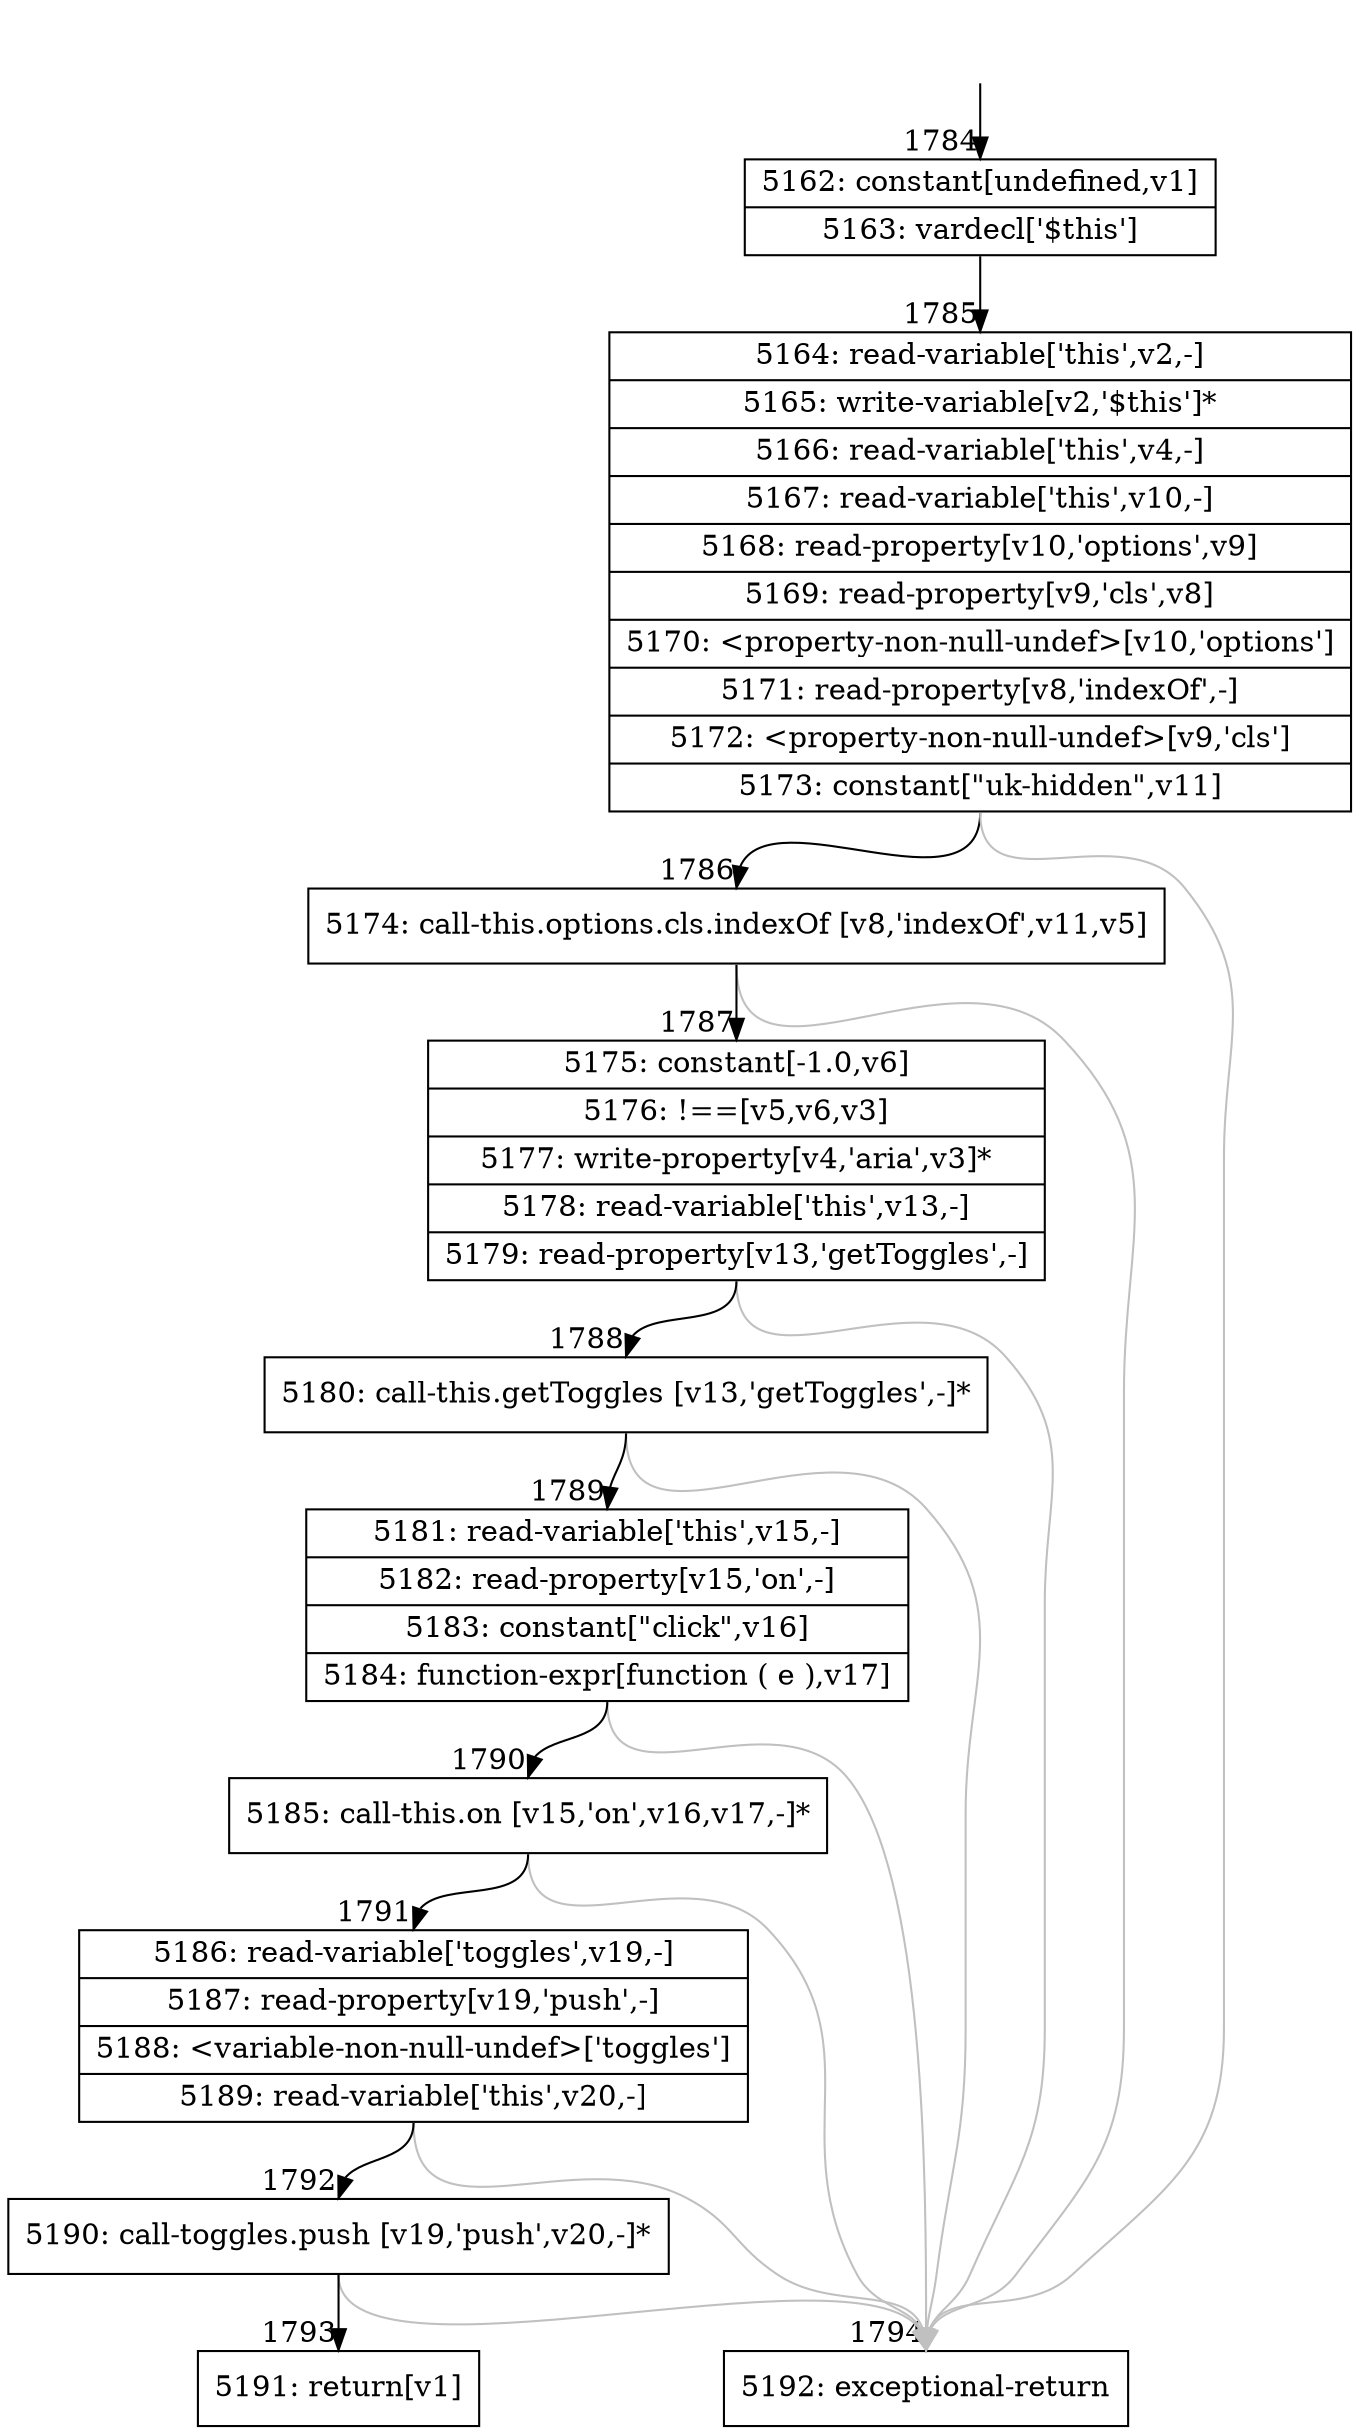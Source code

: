 digraph {
rankdir="TD"
BB_entry141[shape=none,label=""];
BB_entry141 -> BB1784 [tailport=s, headport=n, headlabel="    1784"]
BB1784 [shape=record label="{5162: constant[undefined,v1]|5163: vardecl['$this']}" ] 
BB1784 -> BB1785 [tailport=s, headport=n, headlabel="      1785"]
BB1785 [shape=record label="{5164: read-variable['this',v2,-]|5165: write-variable[v2,'$this']*|5166: read-variable['this',v4,-]|5167: read-variable['this',v10,-]|5168: read-property[v10,'options',v9]|5169: read-property[v9,'cls',v8]|5170: \<property-non-null-undef\>[v10,'options']|5171: read-property[v8,'indexOf',-]|5172: \<property-non-null-undef\>[v9,'cls']|5173: constant[\"uk-hidden\",v11]}" ] 
BB1785 -> BB1786 [tailport=s, headport=n, headlabel="      1786"]
BB1785 -> BB1794 [tailport=s, headport=n, color=gray, headlabel="      1794"]
BB1786 [shape=record label="{5174: call-this.options.cls.indexOf [v8,'indexOf',v11,v5]}" ] 
BB1786 -> BB1787 [tailport=s, headport=n, headlabel="      1787"]
BB1786 -> BB1794 [tailport=s, headport=n, color=gray]
BB1787 [shape=record label="{5175: constant[-1.0,v6]|5176: !==[v5,v6,v3]|5177: write-property[v4,'aria',v3]*|5178: read-variable['this',v13,-]|5179: read-property[v13,'getToggles',-]}" ] 
BB1787 -> BB1788 [tailport=s, headport=n, headlabel="      1788"]
BB1787 -> BB1794 [tailport=s, headport=n, color=gray]
BB1788 [shape=record label="{5180: call-this.getToggles [v13,'getToggles',-]*}" ] 
BB1788 -> BB1789 [tailport=s, headport=n, headlabel="      1789"]
BB1788 -> BB1794 [tailport=s, headport=n, color=gray]
BB1789 [shape=record label="{5181: read-variable['this',v15,-]|5182: read-property[v15,'on',-]|5183: constant[\"click\",v16]|5184: function-expr[function ( e ),v17]}" ] 
BB1789 -> BB1790 [tailport=s, headport=n, headlabel="      1790"]
BB1789 -> BB1794 [tailport=s, headport=n, color=gray]
BB1790 [shape=record label="{5185: call-this.on [v15,'on',v16,v17,-]*}" ] 
BB1790 -> BB1791 [tailport=s, headport=n, headlabel="      1791"]
BB1790 -> BB1794 [tailport=s, headport=n, color=gray]
BB1791 [shape=record label="{5186: read-variable['toggles',v19,-]|5187: read-property[v19,'push',-]|5188: \<variable-non-null-undef\>['toggles']|5189: read-variable['this',v20,-]}" ] 
BB1791 -> BB1792 [tailport=s, headport=n, headlabel="      1792"]
BB1791 -> BB1794 [tailport=s, headport=n, color=gray]
BB1792 [shape=record label="{5190: call-toggles.push [v19,'push',v20,-]*}" ] 
BB1792 -> BB1793 [tailport=s, headport=n, headlabel="      1793"]
BB1792 -> BB1794 [tailport=s, headport=n, color=gray]
BB1793 [shape=record label="{5191: return[v1]}" ] 
BB1794 [shape=record label="{5192: exceptional-return}" ] 
//#$~ 1370
}
